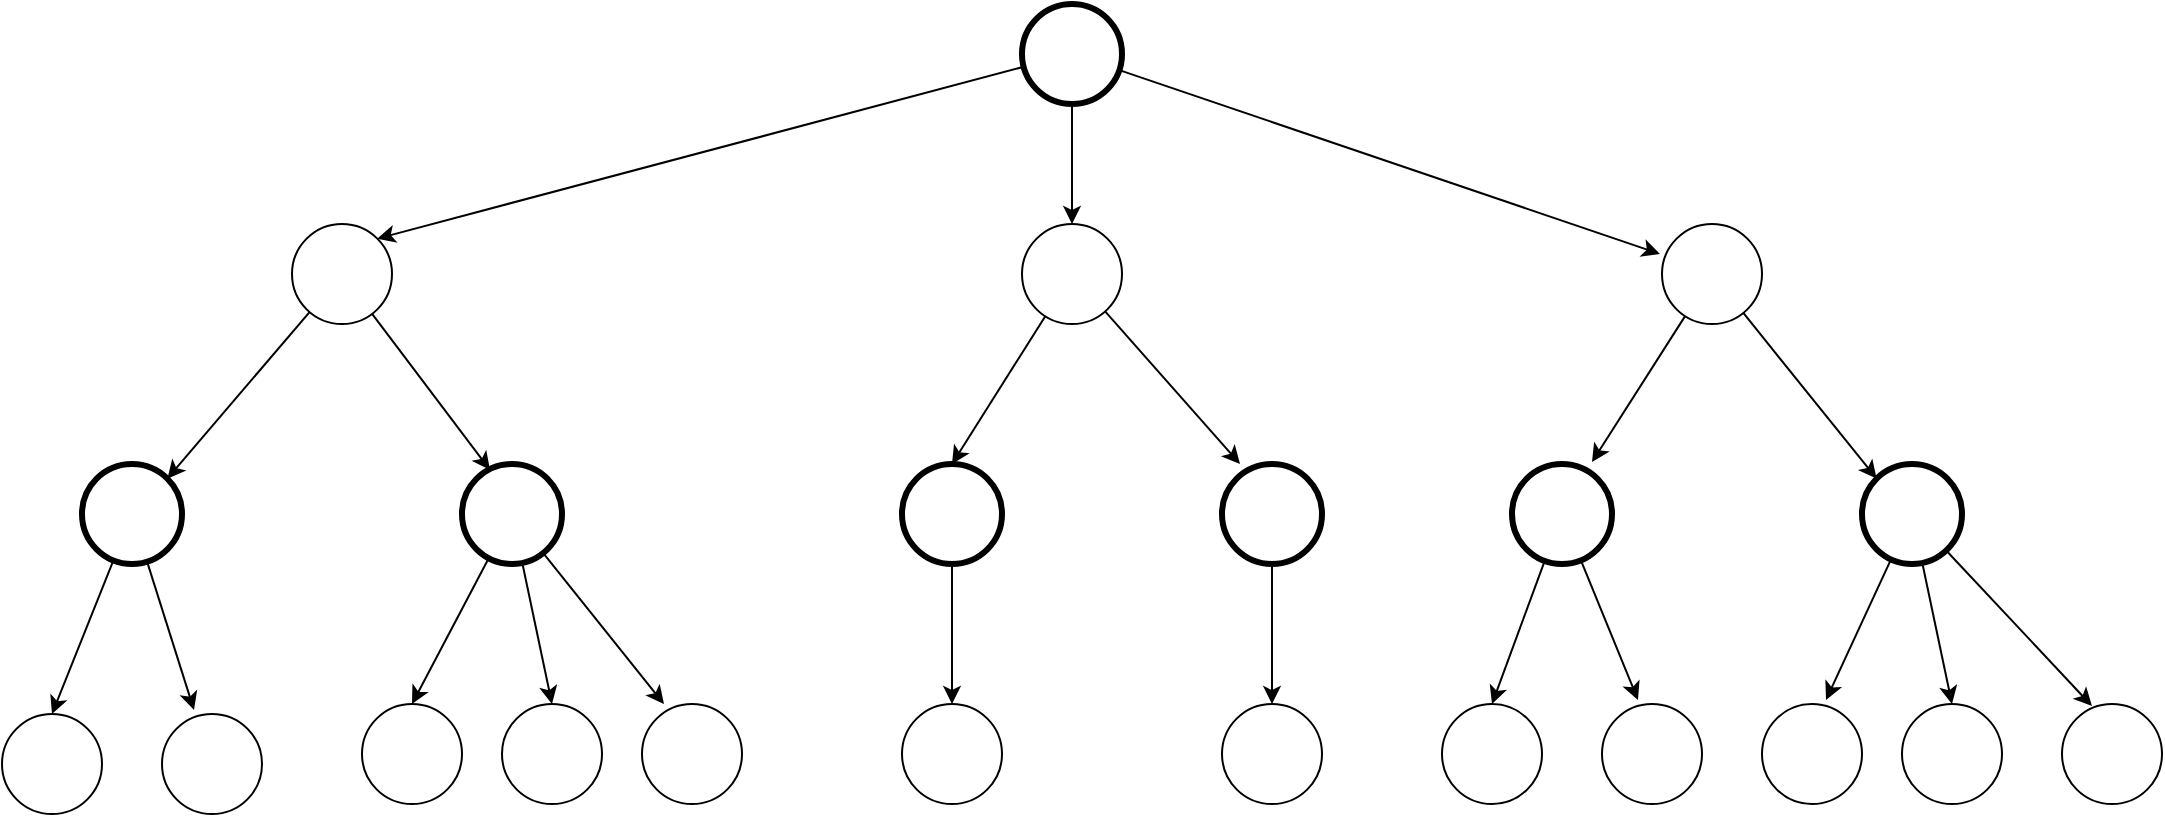 <mxfile version="12.2.6" type="device" pages="1"><diagram id="BQi15caFhcgvqo-2c0q-" name="Page-1"><mxGraphModel dx="1410" dy="778" grid="1" gridSize="10" guides="1" tooltips="1" connect="1" arrows="1" fold="1" page="1" pageScale="1" pageWidth="1100" pageHeight="850" math="0" shadow="0"><root><mxCell id="0"/><mxCell id="1" parent="0"/><mxCell id="7PR4cZyP87ErbbpKgqih-33" style="edgeStyle=none;rounded=0;orthogonalLoop=1;jettySize=auto;html=1;entryX=1;entryY=0;entryDx=0;entryDy=0;" edge="1" parent="1" source="7PR4cZyP87ErbbpKgqih-1" target="7PR4cZyP87ErbbpKgqih-4"><mxGeometry relative="1" as="geometry"/></mxCell><mxCell id="7PR4cZyP87ErbbpKgqih-34" style="edgeStyle=none;rounded=0;orthogonalLoop=1;jettySize=auto;html=1;entryX=0.5;entryY=0;entryDx=0;entryDy=0;" edge="1" parent="1" source="7PR4cZyP87ErbbpKgqih-1" target="7PR4cZyP87ErbbpKgqih-5"><mxGeometry relative="1" as="geometry"/></mxCell><mxCell id="7PR4cZyP87ErbbpKgqih-35" style="edgeStyle=none;rounded=0;orthogonalLoop=1;jettySize=auto;html=1;entryX=-0.02;entryY=0.3;entryDx=0;entryDy=0;entryPerimeter=0;" edge="1" parent="1" source="7PR4cZyP87ErbbpKgqih-1" target="7PR4cZyP87ErbbpKgqih-6"><mxGeometry relative="1" as="geometry"/></mxCell><mxCell id="7PR4cZyP87ErbbpKgqih-1" value="" style="ellipse;whiteSpace=wrap;html=1;aspect=fixed;strokeWidth=3;" vertex="1" parent="1"><mxGeometry x="520" y="10" width="50" height="50" as="geometry"/></mxCell><mxCell id="7PR4cZyP87ErbbpKgqih-36" style="edgeStyle=none;rounded=0;orthogonalLoop=1;jettySize=auto;html=1;entryX=1;entryY=0;entryDx=0;entryDy=0;" edge="1" parent="1" source="7PR4cZyP87ErbbpKgqih-4" target="7PR4cZyP87ErbbpKgqih-7"><mxGeometry relative="1" as="geometry"/></mxCell><mxCell id="7PR4cZyP87ErbbpKgqih-37" style="edgeStyle=none;rounded=0;orthogonalLoop=1;jettySize=auto;html=1;entryX=0.28;entryY=0.06;entryDx=0;entryDy=0;entryPerimeter=0;" edge="1" parent="1" source="7PR4cZyP87ErbbpKgqih-4" target="7PR4cZyP87ErbbpKgqih-8"><mxGeometry relative="1" as="geometry"/></mxCell><mxCell id="7PR4cZyP87ErbbpKgqih-4" value="" style="ellipse;whiteSpace=wrap;html=1;aspect=fixed;" vertex="1" parent="1"><mxGeometry x="155" y="120" width="50" height="50" as="geometry"/></mxCell><mxCell id="7PR4cZyP87ErbbpKgqih-38" style="edgeStyle=none;rounded=0;orthogonalLoop=1;jettySize=auto;html=1;entryX=0.5;entryY=0;entryDx=0;entryDy=0;" edge="1" parent="1" source="7PR4cZyP87ErbbpKgqih-5" target="7PR4cZyP87ErbbpKgqih-9"><mxGeometry relative="1" as="geometry"/></mxCell><mxCell id="7PR4cZyP87ErbbpKgqih-39" style="edgeStyle=none;rounded=0;orthogonalLoop=1;jettySize=auto;html=1;entryX=0.18;entryY=0;entryDx=0;entryDy=0;entryPerimeter=0;" edge="1" parent="1" source="7PR4cZyP87ErbbpKgqih-5" target="7PR4cZyP87ErbbpKgqih-10"><mxGeometry relative="1" as="geometry"/></mxCell><mxCell id="7PR4cZyP87ErbbpKgqih-5" value="" style="ellipse;whiteSpace=wrap;html=1;aspect=fixed;" vertex="1" parent="1"><mxGeometry x="520" y="120" width="50" height="50" as="geometry"/></mxCell><mxCell id="7PR4cZyP87ErbbpKgqih-40" style="edgeStyle=none;rounded=0;orthogonalLoop=1;jettySize=auto;html=1;entryX=0.8;entryY=-0.02;entryDx=0;entryDy=0;entryPerimeter=0;" edge="1" parent="1" source="7PR4cZyP87ErbbpKgqih-6" target="7PR4cZyP87ErbbpKgqih-11"><mxGeometry relative="1" as="geometry"/></mxCell><mxCell id="7PR4cZyP87ErbbpKgqih-41" style="edgeStyle=none;rounded=0;orthogonalLoop=1;jettySize=auto;html=1;entryX=0;entryY=0;entryDx=0;entryDy=0;" edge="1" parent="1" source="7PR4cZyP87ErbbpKgqih-6" target="7PR4cZyP87ErbbpKgqih-12"><mxGeometry relative="1" as="geometry"/></mxCell><mxCell id="7PR4cZyP87ErbbpKgqih-6" value="" style="ellipse;whiteSpace=wrap;html=1;aspect=fixed;" vertex="1" parent="1"><mxGeometry x="840" y="120" width="50" height="50" as="geometry"/></mxCell><mxCell id="7PR4cZyP87ErbbpKgqih-42" style="edgeStyle=none;rounded=0;orthogonalLoop=1;jettySize=auto;html=1;entryX=0.5;entryY=0;entryDx=0;entryDy=0;" edge="1" parent="1" source="7PR4cZyP87ErbbpKgqih-7" target="7PR4cZyP87ErbbpKgqih-13"><mxGeometry relative="1" as="geometry"/></mxCell><mxCell id="7PR4cZyP87ErbbpKgqih-43" style="edgeStyle=none;rounded=0;orthogonalLoop=1;jettySize=auto;html=1;entryX=0.32;entryY=-0.04;entryDx=0;entryDy=0;entryPerimeter=0;" edge="1" parent="1" source="7PR4cZyP87ErbbpKgqih-7" target="7PR4cZyP87ErbbpKgqih-14"><mxGeometry relative="1" as="geometry"/></mxCell><mxCell id="7PR4cZyP87ErbbpKgqih-7" value="" style="ellipse;whiteSpace=wrap;html=1;aspect=fixed;strokeWidth=3;" vertex="1" parent="1"><mxGeometry x="50" y="240" width="50" height="50" as="geometry"/></mxCell><mxCell id="7PR4cZyP87ErbbpKgqih-44" style="edgeStyle=none;rounded=0;orthogonalLoop=1;jettySize=auto;html=1;entryX=0.5;entryY=0;entryDx=0;entryDy=0;" edge="1" parent="1" source="7PR4cZyP87ErbbpKgqih-8" target="7PR4cZyP87ErbbpKgqih-15"><mxGeometry relative="1" as="geometry"/></mxCell><mxCell id="7PR4cZyP87ErbbpKgqih-45" style="edgeStyle=none;rounded=0;orthogonalLoop=1;jettySize=auto;html=1;entryX=0.5;entryY=0;entryDx=0;entryDy=0;" edge="1" parent="1" source="7PR4cZyP87ErbbpKgqih-8" target="7PR4cZyP87ErbbpKgqih-16"><mxGeometry relative="1" as="geometry"/></mxCell><mxCell id="7PR4cZyP87ErbbpKgqih-46" style="edgeStyle=none;rounded=0;orthogonalLoop=1;jettySize=auto;html=1;entryX=0.22;entryY=0;entryDx=0;entryDy=0;entryPerimeter=0;" edge="1" parent="1" source="7PR4cZyP87ErbbpKgqih-8" target="7PR4cZyP87ErbbpKgqih-17"><mxGeometry relative="1" as="geometry"/></mxCell><mxCell id="7PR4cZyP87ErbbpKgqih-8" value="" style="ellipse;whiteSpace=wrap;html=1;aspect=fixed;strokeWidth=3;" vertex="1" parent="1"><mxGeometry x="240" y="240" width="50" height="50" as="geometry"/></mxCell><mxCell id="7PR4cZyP87ErbbpKgqih-47" style="edgeStyle=none;rounded=0;orthogonalLoop=1;jettySize=auto;html=1;entryX=0.5;entryY=0;entryDx=0;entryDy=0;" edge="1" parent="1" source="7PR4cZyP87ErbbpKgqih-9" target="7PR4cZyP87ErbbpKgqih-18"><mxGeometry relative="1" as="geometry"/></mxCell><mxCell id="7PR4cZyP87ErbbpKgqih-9" value="" style="ellipse;whiteSpace=wrap;html=1;aspect=fixed;strokeWidth=3;" vertex="1" parent="1"><mxGeometry x="460" y="240" width="50" height="50" as="geometry"/></mxCell><mxCell id="7PR4cZyP87ErbbpKgqih-48" style="edgeStyle=none;rounded=0;orthogonalLoop=1;jettySize=auto;html=1;entryX=0.5;entryY=0;entryDx=0;entryDy=0;" edge="1" parent="1" source="7PR4cZyP87ErbbpKgqih-10" target="7PR4cZyP87ErbbpKgqih-19"><mxGeometry relative="1" as="geometry"/></mxCell><mxCell id="7PR4cZyP87ErbbpKgqih-10" value="" style="ellipse;whiteSpace=wrap;html=1;aspect=fixed;strokeWidth=3;" vertex="1" parent="1"><mxGeometry x="620" y="240" width="50" height="50" as="geometry"/></mxCell><mxCell id="7PR4cZyP87ErbbpKgqih-49" style="edgeStyle=none;rounded=0;orthogonalLoop=1;jettySize=auto;html=1;entryX=0.5;entryY=0;entryDx=0;entryDy=0;" edge="1" parent="1" source="7PR4cZyP87ErbbpKgqih-11" target="7PR4cZyP87ErbbpKgqih-20"><mxGeometry relative="1" as="geometry"/></mxCell><mxCell id="7PR4cZyP87ErbbpKgqih-50" style="edgeStyle=none;rounded=0;orthogonalLoop=1;jettySize=auto;html=1;entryX=0.36;entryY=-0.04;entryDx=0;entryDy=0;entryPerimeter=0;" edge="1" parent="1" source="7PR4cZyP87ErbbpKgqih-11" target="7PR4cZyP87ErbbpKgqih-21"><mxGeometry relative="1" as="geometry"/></mxCell><mxCell id="7PR4cZyP87ErbbpKgqih-11" value="" style="ellipse;whiteSpace=wrap;html=1;aspect=fixed;strokeWidth=3;" vertex="1" parent="1"><mxGeometry x="765" y="240" width="50" height="50" as="geometry"/></mxCell><mxCell id="7PR4cZyP87ErbbpKgqih-51" style="edgeStyle=none;rounded=0;orthogonalLoop=1;jettySize=auto;html=1;entryX=0.64;entryY=-0.04;entryDx=0;entryDy=0;entryPerimeter=0;" edge="1" parent="1" source="7PR4cZyP87ErbbpKgqih-12" target="7PR4cZyP87ErbbpKgqih-22"><mxGeometry relative="1" as="geometry"/></mxCell><mxCell id="7PR4cZyP87ErbbpKgqih-52" style="edgeStyle=none;rounded=0;orthogonalLoop=1;jettySize=auto;html=1;entryX=0.5;entryY=0;entryDx=0;entryDy=0;" edge="1" parent="1" source="7PR4cZyP87ErbbpKgqih-12" target="7PR4cZyP87ErbbpKgqih-23"><mxGeometry relative="1" as="geometry"/></mxCell><mxCell id="7PR4cZyP87ErbbpKgqih-53" style="edgeStyle=none;rounded=0;orthogonalLoop=1;jettySize=auto;html=1;entryX=0.3;entryY=0.02;entryDx=0;entryDy=0;entryPerimeter=0;" edge="1" parent="1" source="7PR4cZyP87ErbbpKgqih-12" target="7PR4cZyP87ErbbpKgqih-24"><mxGeometry relative="1" as="geometry"/></mxCell><mxCell id="7PR4cZyP87ErbbpKgqih-12" value="" style="ellipse;whiteSpace=wrap;html=1;aspect=fixed;strokeWidth=3;" vertex="1" parent="1"><mxGeometry x="940" y="240" width="50" height="50" as="geometry"/></mxCell><mxCell id="7PR4cZyP87ErbbpKgqih-13" value="" style="ellipse;whiteSpace=wrap;html=1;aspect=fixed;" vertex="1" parent="1"><mxGeometry x="10" y="365" width="50" height="50" as="geometry"/></mxCell><mxCell id="7PR4cZyP87ErbbpKgqih-14" value="" style="ellipse;whiteSpace=wrap;html=1;aspect=fixed;" vertex="1" parent="1"><mxGeometry x="90" y="365" width="50" height="50" as="geometry"/></mxCell><mxCell id="7PR4cZyP87ErbbpKgqih-15" value="" style="ellipse;whiteSpace=wrap;html=1;aspect=fixed;" vertex="1" parent="1"><mxGeometry x="190" y="360" width="50" height="50" as="geometry"/></mxCell><mxCell id="7PR4cZyP87ErbbpKgqih-16" value="" style="ellipse;whiteSpace=wrap;html=1;aspect=fixed;" vertex="1" parent="1"><mxGeometry x="260" y="360" width="50" height="50" as="geometry"/></mxCell><mxCell id="7PR4cZyP87ErbbpKgqih-17" value="" style="ellipse;whiteSpace=wrap;html=1;aspect=fixed;" vertex="1" parent="1"><mxGeometry x="330" y="360" width="50" height="50" as="geometry"/></mxCell><mxCell id="7PR4cZyP87ErbbpKgqih-18" value="" style="ellipse;whiteSpace=wrap;html=1;aspect=fixed;" vertex="1" parent="1"><mxGeometry x="460" y="360" width="50" height="50" as="geometry"/></mxCell><mxCell id="7PR4cZyP87ErbbpKgqih-19" value="" style="ellipse;whiteSpace=wrap;html=1;aspect=fixed;" vertex="1" parent="1"><mxGeometry x="620" y="360" width="50" height="50" as="geometry"/></mxCell><mxCell id="7PR4cZyP87ErbbpKgqih-20" value="" style="ellipse;whiteSpace=wrap;html=1;aspect=fixed;" vertex="1" parent="1"><mxGeometry x="730" y="360" width="50" height="50" as="geometry"/></mxCell><mxCell id="7PR4cZyP87ErbbpKgqih-21" value="" style="ellipse;whiteSpace=wrap;html=1;aspect=fixed;" vertex="1" parent="1"><mxGeometry x="810" y="360" width="50" height="50" as="geometry"/></mxCell><mxCell id="7PR4cZyP87ErbbpKgqih-22" value="" style="ellipse;whiteSpace=wrap;html=1;aspect=fixed;" vertex="1" parent="1"><mxGeometry x="890" y="360" width="50" height="50" as="geometry"/></mxCell><mxCell id="7PR4cZyP87ErbbpKgqih-23" value="" style="ellipse;whiteSpace=wrap;html=1;aspect=fixed;" vertex="1" parent="1"><mxGeometry x="960" y="360" width="50" height="50" as="geometry"/></mxCell><mxCell id="7PR4cZyP87ErbbpKgqih-24" value="" style="ellipse;whiteSpace=wrap;html=1;aspect=fixed;" vertex="1" parent="1"><mxGeometry x="1040" y="360" width="50" height="50" as="geometry"/></mxCell></root></mxGraphModel></diagram></mxfile>